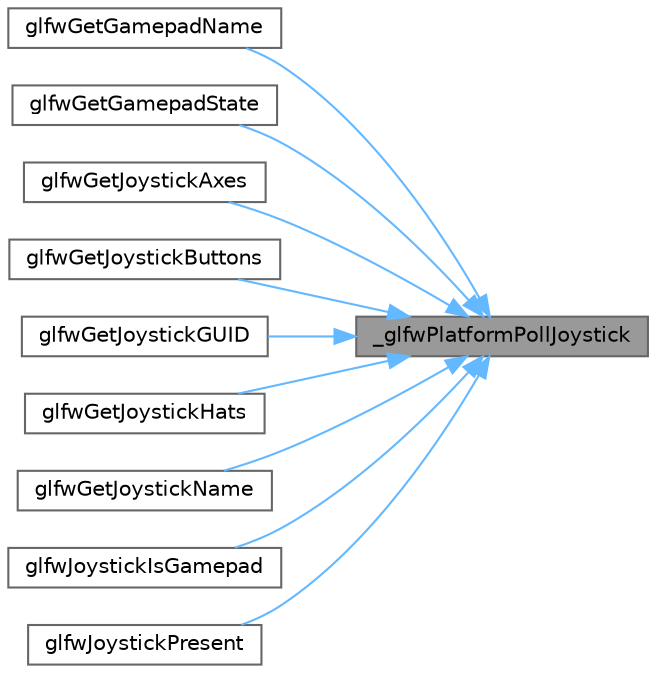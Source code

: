 digraph "_glfwPlatformPollJoystick"
{
 // LATEX_PDF_SIZE
  bgcolor="transparent";
  edge [fontname=Helvetica,fontsize=10,labelfontname=Helvetica,labelfontsize=10];
  node [fontname=Helvetica,fontsize=10,shape=box,height=0.2,width=0.4];
  rankdir="RL";
  Node1 [id="Node000001",label="_glfwPlatformPollJoystick",height=0.2,width=0.4,color="gray40", fillcolor="grey60", style="filled", fontcolor="black",tooltip=" "];
  Node1 -> Node2 [id="edge19_Node000001_Node000002",dir="back",color="steelblue1",style="solid",tooltip=" "];
  Node2 [id="Node000002",label="glfwGetGamepadName",height=0.2,width=0.4,color="grey40", fillcolor="white", style="filled",URL="$group__input.html#gab7a03c6ca8aa55a52b750d862d106ffe",tooltip="Returns the human-readable gamepad name for the specified joystick."];
  Node1 -> Node3 [id="edge20_Node000001_Node000003",dir="back",color="steelblue1",style="solid",tooltip=" "];
  Node3 [id="Node000003",label="glfwGetGamepadState",height=0.2,width=0.4,color="grey40", fillcolor="white", style="filled",URL="$group__input.html#ga6e138d3b0761546f5a12546f367501d6",tooltip="Retrieves the state of the specified joystick remapped as a gamepad."];
  Node1 -> Node4 [id="edge21_Node000001_Node000004",dir="back",color="steelblue1",style="solid",tooltip=" "];
  Node4 [id="Node000004",label="glfwGetJoystickAxes",height=0.2,width=0.4,color="grey40", fillcolor="white", style="filled",URL="$group__input.html#gacd46b9f8d9d12dc50e45d7fe0ad32b23",tooltip="Returns the values of all axes of the specified joystick."];
  Node1 -> Node5 [id="edge22_Node000001_Node000005",dir="back",color="steelblue1",style="solid",tooltip=" "];
  Node5 [id="Node000005",label="glfwGetJoystickButtons",height=0.2,width=0.4,color="grey40", fillcolor="white", style="filled",URL="$group__input.html#ga91cdcb462a3e17c647a55496eff7d0ee",tooltip="Returns the state of all buttons of the specified joystick."];
  Node1 -> Node6 [id="edge23_Node000001_Node000006",dir="back",color="steelblue1",style="solid",tooltip=" "];
  Node6 [id="Node000006",label="glfwGetJoystickGUID",height=0.2,width=0.4,color="grey40", fillcolor="white", style="filled",URL="$group__input.html#ga2c6a8b6e27cb8a8be7a0d020d9fd051c",tooltip="Returns the SDL compatible GUID of the specified joystick."];
  Node1 -> Node7 [id="edge24_Node000001_Node000007",dir="back",color="steelblue1",style="solid",tooltip=" "];
  Node7 [id="Node000007",label="glfwGetJoystickHats",height=0.2,width=0.4,color="grey40", fillcolor="white", style="filled",URL="$group__input.html#gaf0f00897c4d010af7bd1aea1f6193e6f",tooltip="Returns the state of all hats of the specified joystick."];
  Node1 -> Node8 [id="edge25_Node000001_Node000008",dir="back",color="steelblue1",style="solid",tooltip=" "];
  Node8 [id="Node000008",label="glfwGetJoystickName",height=0.2,width=0.4,color="grey40", fillcolor="white", style="filled",URL="$group__input.html#ga4b46e05195db3c2fc336cf69fc6c7128",tooltip="Returns the name of the specified joystick."];
  Node1 -> Node9 [id="edge26_Node000001_Node000009",dir="back",color="steelblue1",style="solid",tooltip=" "];
  Node9 [id="Node000009",label="glfwJoystickIsGamepad",height=0.2,width=0.4,color="grey40", fillcolor="white", style="filled",URL="$group__input.html#gac9720b6e5062a5fc5fc0bb4be6dc04a0",tooltip="Returns whether the specified joystick has a gamepad mapping."];
  Node1 -> Node10 [id="edge27_Node000001_Node000010",dir="back",color="steelblue1",style="solid",tooltip=" "];
  Node10 [id="Node000010",label="glfwJoystickPresent",height=0.2,width=0.4,color="grey40", fillcolor="white", style="filled",URL="$group__input.html#gacb1b7dfd79df673d48814c06fc436eff",tooltip="Returns whether the specified joystick is present."];
}
